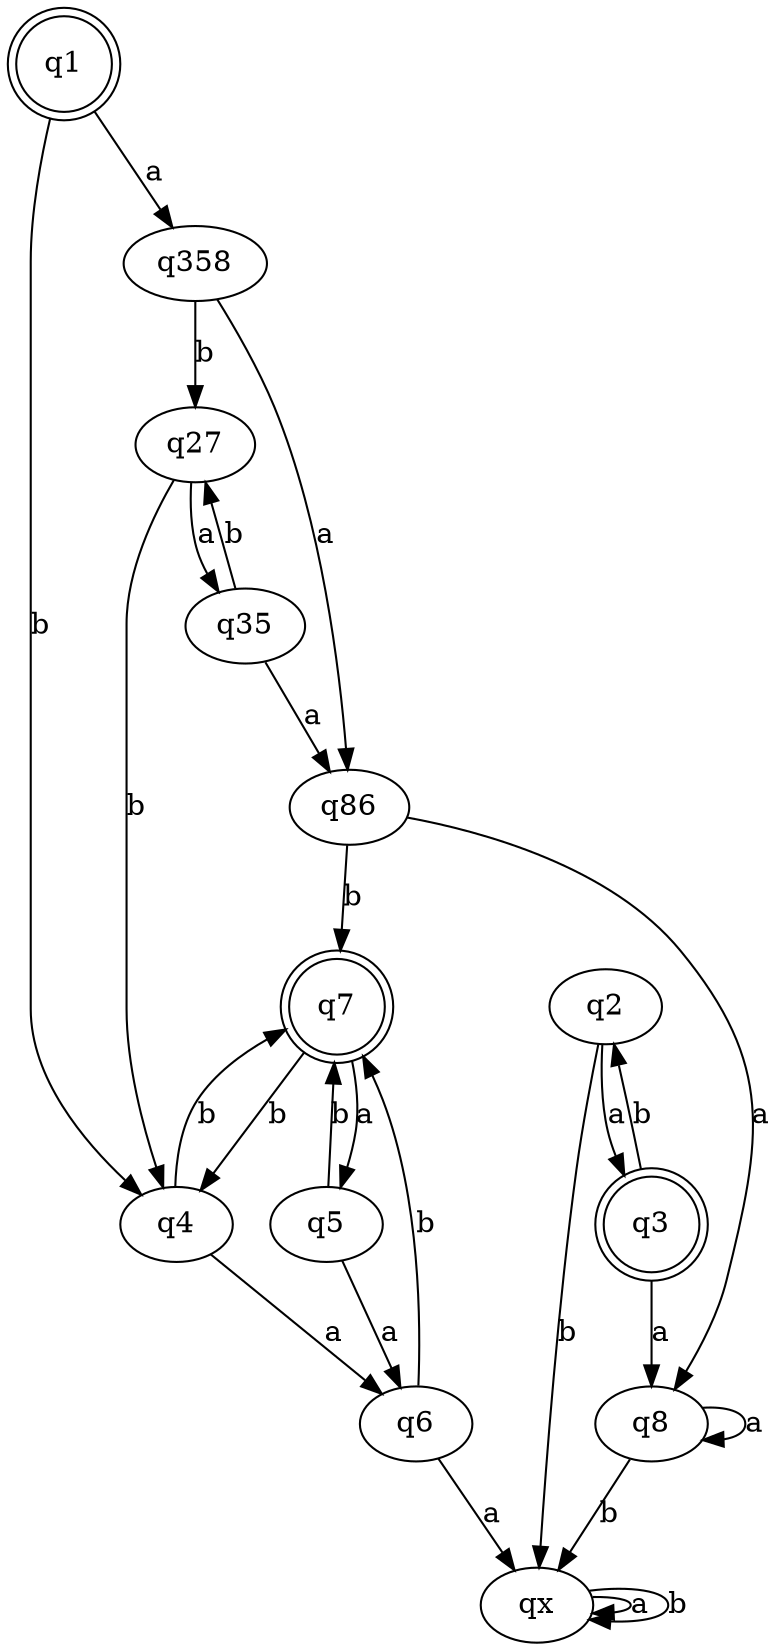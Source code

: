 digraph {
	q1 [shape=doublecircle]
	q358
	q1 -> q358 [label = "a"]
	q4
	q1 -> q4 [label = "b"]
	q2
	q3 [shape=doublecircle]
	q2 -> q3 [label = "a"]
	qx
	q2 -> qx [label = "b"]
	q8
	q3 -> q8 [label = "a"]
	q3 -> q2 [label = "b"]
	q6
	q4 -> q6 [label = "a"]
	q7 [shape=doublecircle]
	q4 -> q7 [label = "b"]
	q5
	q5 -> q6 [label = "a"]
	q5 -> q7 [label = "b"]
	q6 -> qx [label = "a"]
	q6 -> q7 [label = "b"]
	q7 -> q5 [label = "a"]
	q7 -> q4 [label = "b"]
	q8 -> q8 [label = "a"]
	q8 -> qx [label = "b"]
	q86
	q358 -> q86 [label = "a"]
	q27
	q358 -> q27 [label = "b"]
	q35
	q27 -> q35 [label = "a"]
	q27 -> q4 [label = "b"]
	q35 -> q86 [label = "a"]
	q35 -> q27 [label = "b"]
	q86 -> q8 [label = "a"]
	q86 -> q7 [label = "b"]
	qx -> qx [label = "a"]
	qx -> qx [label = "b"]
}